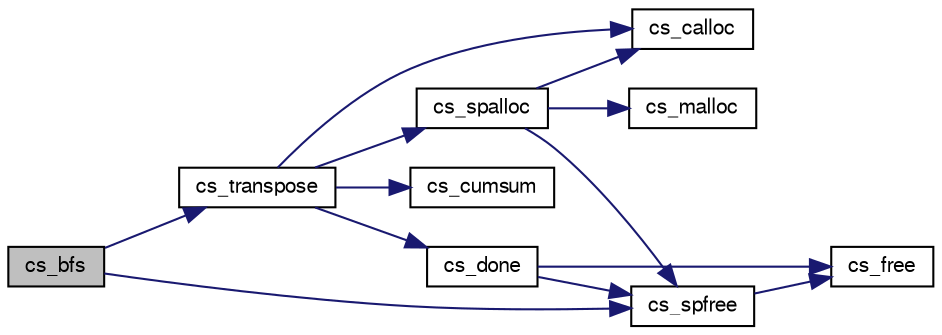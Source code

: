 digraph G
{
  edge [fontname="FreeSans",fontsize=10,labelfontname="FreeSans",labelfontsize=10];
  node [fontname="FreeSans",fontsize=10,shape=record];
  rankdir=LR;
  Node1 [label="cs_bfs",height=0.2,width=0.4,color="black", fillcolor="grey75", style="filled" fontcolor="black"];
  Node1 -> Node2 [color="midnightblue",fontsize=10,style="solid",fontname="FreeSans"];
  Node2 [label="cs_spfree",height=0.2,width=0.4,color="black", fillcolor="white", style="filled",URL="$cs_8c.html#6d705e404a7831ccf01bc0ea064215b9"];
  Node2 -> Node3 [color="midnightblue",fontsize=10,style="solid",fontname="FreeSans"];
  Node3 [label="cs_free",height=0.2,width=0.4,color="black", fillcolor="white", style="filled",URL="$cs_8c.html#78c1d1194aacc65212bb0d2b03643ac7"];
  Node1 -> Node4 [color="midnightblue",fontsize=10,style="solid",fontname="FreeSans"];
  Node4 [label="cs_transpose",height=0.2,width=0.4,color="black", fillcolor="white", style="filled",URL="$cs_8c.html#090225477a18abe5f8d5ab26e4efaf3a"];
  Node4 -> Node5 [color="midnightblue",fontsize=10,style="solid",fontname="FreeSans"];
  Node5 [label="cs_calloc",height=0.2,width=0.4,color="black", fillcolor="white", style="filled",URL="$cs_8c.html#d3e846c0142a1457e8e85bcaf559fb98"];
  Node4 -> Node6 [color="midnightblue",fontsize=10,style="solid",fontname="FreeSans"];
  Node6 [label="cs_cumsum",height=0.2,width=0.4,color="black", fillcolor="white", style="filled",URL="$cs_8c.html#97200b7cc3ad296c964134a59616efdd"];
  Node4 -> Node7 [color="midnightblue",fontsize=10,style="solid",fontname="FreeSans"];
  Node7 [label="cs_done",height=0.2,width=0.4,color="black", fillcolor="white", style="filled",URL="$cs_8c.html#41590e7ef8c8f3ebce8c7bbe07303c28"];
  Node7 -> Node3 [color="midnightblue",fontsize=10,style="solid",fontname="FreeSans"];
  Node7 -> Node2 [color="midnightblue",fontsize=10,style="solid",fontname="FreeSans"];
  Node4 -> Node8 [color="midnightblue",fontsize=10,style="solid",fontname="FreeSans"];
  Node8 [label="cs_spalloc",height=0.2,width=0.4,color="black", fillcolor="white", style="filled",URL="$cs_8c.html#ad3a584d9185a4fe4497a36f892b9c72"];
  Node8 -> Node5 [color="midnightblue",fontsize=10,style="solid",fontname="FreeSans"];
  Node8 -> Node9 [color="midnightblue",fontsize=10,style="solid",fontname="FreeSans"];
  Node9 [label="cs_malloc",height=0.2,width=0.4,color="black", fillcolor="white", style="filled",URL="$cs_8c.html#4c6c75c54cbdf2f3fd4574a90c2f8a86"];
  Node8 -> Node2 [color="midnightblue",fontsize=10,style="solid",fontname="FreeSans"];
}
